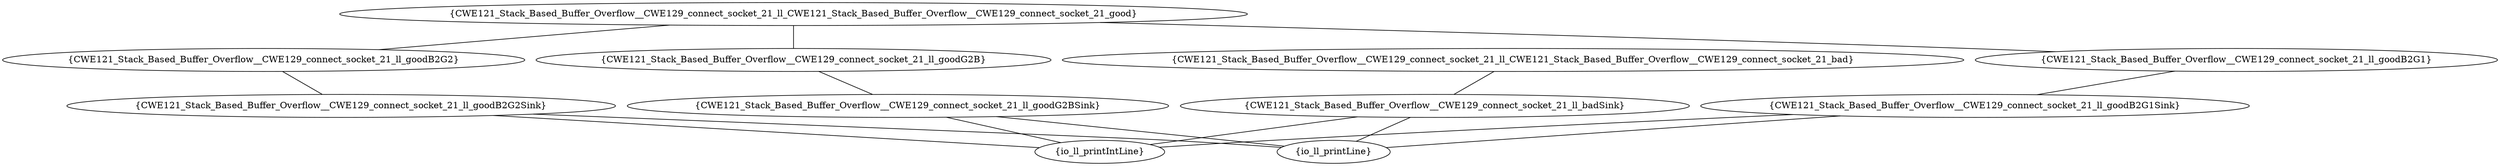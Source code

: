 graph "cg graph" {
CWE121_Stack_Based_Buffer_Overflow__CWE129_connect_socket_21_ll_goodB2G2Sink [label="{CWE121_Stack_Based_Buffer_Overflow__CWE129_connect_socket_21_ll_goodB2G2Sink}"];
io_ll_printIntLine [label="{io_ll_printIntLine}"];
io_ll_printLine [label="{io_ll_printLine}"];
CWE121_Stack_Based_Buffer_Overflow__CWE129_connect_socket_21_ll_goodG2B [label="{CWE121_Stack_Based_Buffer_Overflow__CWE129_connect_socket_21_ll_goodG2B}"];
CWE121_Stack_Based_Buffer_Overflow__CWE129_connect_socket_21_ll_goodG2BSink [label="{CWE121_Stack_Based_Buffer_Overflow__CWE129_connect_socket_21_ll_goodG2BSink}"];
CWE121_Stack_Based_Buffer_Overflow__CWE129_connect_socket_21_ll_badSink [label="{CWE121_Stack_Based_Buffer_Overflow__CWE129_connect_socket_21_ll_badSink}"];
CWE121_Stack_Based_Buffer_Overflow__CWE129_connect_socket_21_ll_CWE121_Stack_Based_Buffer_Overflow__CWE129_connect_socket_21_good [label="{CWE121_Stack_Based_Buffer_Overflow__CWE129_connect_socket_21_ll_CWE121_Stack_Based_Buffer_Overflow__CWE129_connect_socket_21_good}"];
CWE121_Stack_Based_Buffer_Overflow__CWE129_connect_socket_21_ll_goodB2G1 [label="{CWE121_Stack_Based_Buffer_Overflow__CWE129_connect_socket_21_ll_goodB2G1}"];
CWE121_Stack_Based_Buffer_Overflow__CWE129_connect_socket_21_ll_goodB2G2 [label="{CWE121_Stack_Based_Buffer_Overflow__CWE129_connect_socket_21_ll_goodB2G2}"];
CWE121_Stack_Based_Buffer_Overflow__CWE129_connect_socket_21_ll_goodB2G1Sink [label="{CWE121_Stack_Based_Buffer_Overflow__CWE129_connect_socket_21_ll_goodB2G1Sink}"];
CWE121_Stack_Based_Buffer_Overflow__CWE129_connect_socket_21_ll_CWE121_Stack_Based_Buffer_Overflow__CWE129_connect_socket_21_bad [label="{CWE121_Stack_Based_Buffer_Overflow__CWE129_connect_socket_21_ll_CWE121_Stack_Based_Buffer_Overflow__CWE129_connect_socket_21_bad}"];
CWE121_Stack_Based_Buffer_Overflow__CWE129_connect_socket_21_ll_goodB2G2Sink -- io_ll_printIntLine;
CWE121_Stack_Based_Buffer_Overflow__CWE129_connect_socket_21_ll_goodB2G2Sink -- io_ll_printLine;
CWE121_Stack_Based_Buffer_Overflow__CWE129_connect_socket_21_ll_goodG2B -- CWE121_Stack_Based_Buffer_Overflow__CWE129_connect_socket_21_ll_goodG2BSink;
CWE121_Stack_Based_Buffer_Overflow__CWE129_connect_socket_21_ll_badSink -- io_ll_printIntLine;
CWE121_Stack_Based_Buffer_Overflow__CWE129_connect_socket_21_ll_badSink -- io_ll_printLine;
CWE121_Stack_Based_Buffer_Overflow__CWE129_connect_socket_21_ll_CWE121_Stack_Based_Buffer_Overflow__CWE129_connect_socket_21_good -- CWE121_Stack_Based_Buffer_Overflow__CWE129_connect_socket_21_ll_goodB2G1;
CWE121_Stack_Based_Buffer_Overflow__CWE129_connect_socket_21_ll_CWE121_Stack_Based_Buffer_Overflow__CWE129_connect_socket_21_good -- CWE121_Stack_Based_Buffer_Overflow__CWE129_connect_socket_21_ll_goodB2G2;
CWE121_Stack_Based_Buffer_Overflow__CWE129_connect_socket_21_ll_CWE121_Stack_Based_Buffer_Overflow__CWE129_connect_socket_21_good -- CWE121_Stack_Based_Buffer_Overflow__CWE129_connect_socket_21_ll_goodG2B;
CWE121_Stack_Based_Buffer_Overflow__CWE129_connect_socket_21_ll_goodB2G2 -- CWE121_Stack_Based_Buffer_Overflow__CWE129_connect_socket_21_ll_goodB2G2Sink;
CWE121_Stack_Based_Buffer_Overflow__CWE129_connect_socket_21_ll_goodB2G1 -- CWE121_Stack_Based_Buffer_Overflow__CWE129_connect_socket_21_ll_goodB2G1Sink;
CWE121_Stack_Based_Buffer_Overflow__CWE129_connect_socket_21_ll_CWE121_Stack_Based_Buffer_Overflow__CWE129_connect_socket_21_bad -- CWE121_Stack_Based_Buffer_Overflow__CWE129_connect_socket_21_ll_badSink;
CWE121_Stack_Based_Buffer_Overflow__CWE129_connect_socket_21_ll_goodB2G1Sink -- io_ll_printLine;
CWE121_Stack_Based_Buffer_Overflow__CWE129_connect_socket_21_ll_goodB2G1Sink -- io_ll_printIntLine;
CWE121_Stack_Based_Buffer_Overflow__CWE129_connect_socket_21_ll_goodG2BSink -- io_ll_printIntLine;
CWE121_Stack_Based_Buffer_Overflow__CWE129_connect_socket_21_ll_goodG2BSink -- io_ll_printLine;
}
